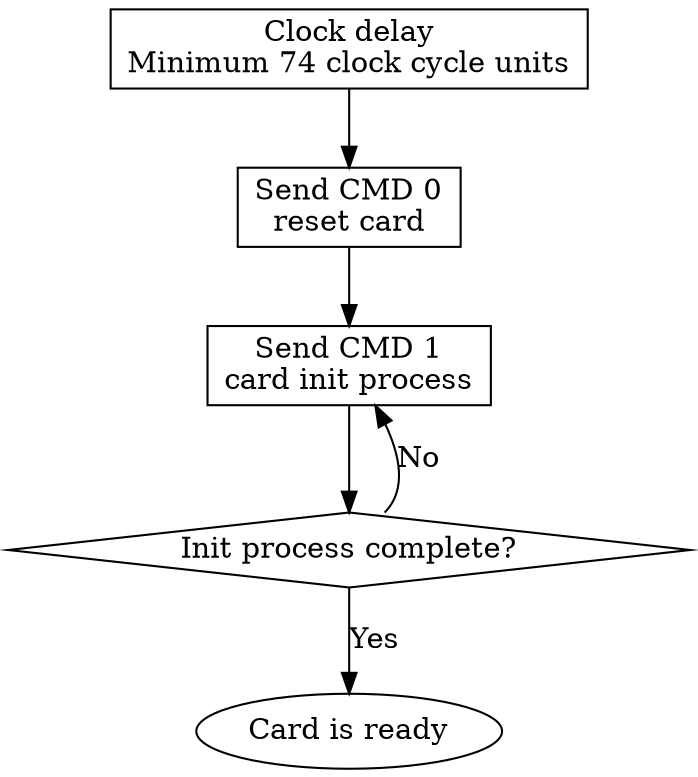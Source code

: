 digraph G {
	splines=true; sep=1;
	
	clockdelay [label="Clock delay\nMinimum 74 clock cycle units" shape=record]
	cmd0 [label="<b>Send CMD 0\nreset card" shape=record]
	cmd1 [label="Send CMD 1\ncard init process" shape=record]
	complete [label="Init process complete?" shape=diamond]
	ready [label="Card is ready" shape=ellipse]

	edge[weight=2]
	clockdelay -> cmd0
	cmd0 -> cmd1
	cmd1 -> complete:n
	complete:s -> ready [label="Yes"]

	edge[weight=1]
	complete:ne -> cmd1 [label="No"]
}